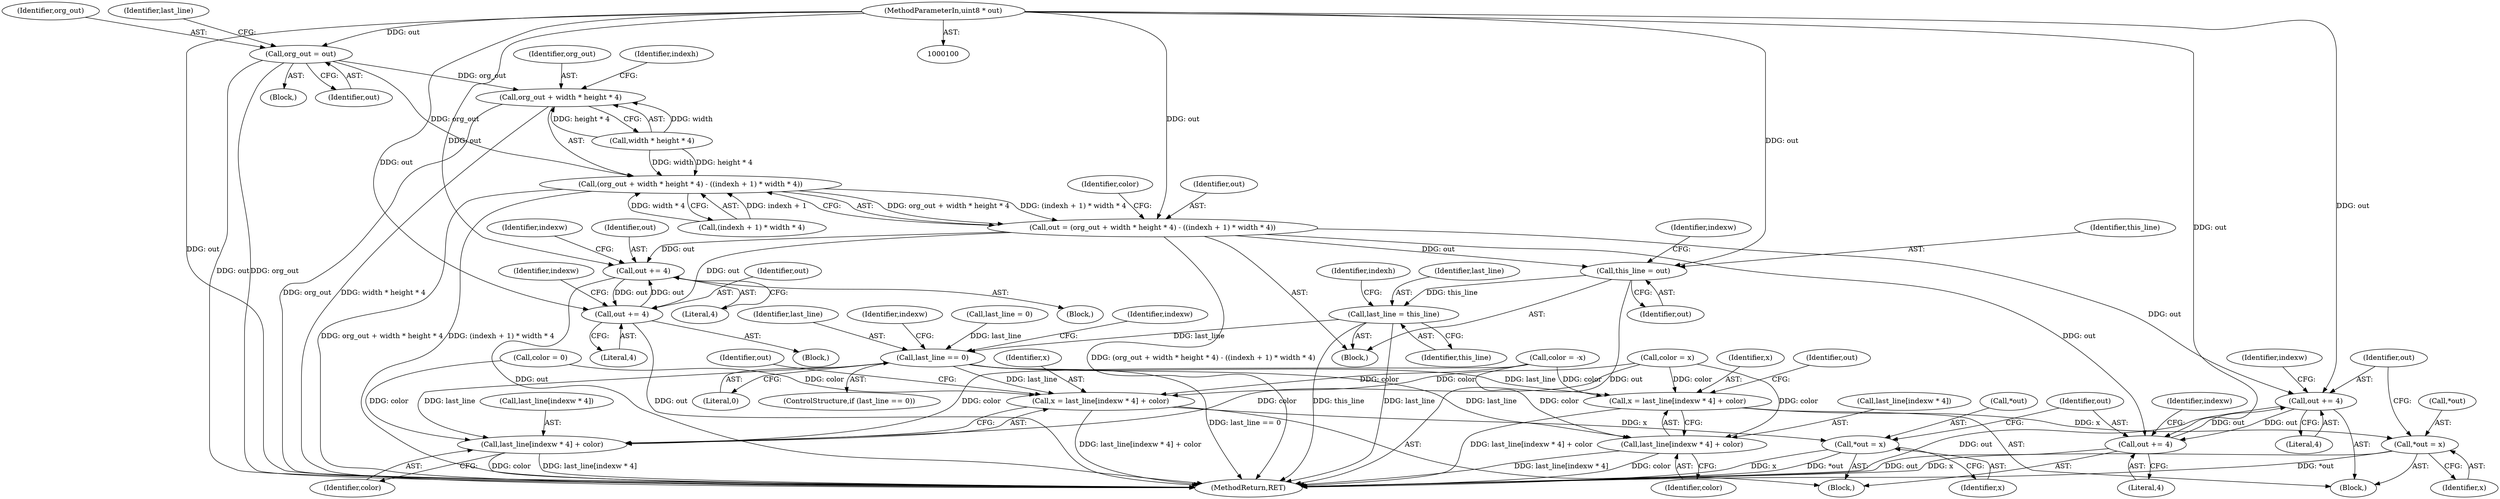digraph "0_rdesktop_4dca546d04321a610c1835010b5dad85163b65e1_0@pointer" {
"1000124" [label="(Call,org_out = out)"];
"1000104" [label="(MethodParameterIn,uint8 * out)"];
"1000140" [label="(Call,(org_out + width * height * 4) - ((indexh + 1) * width * 4))"];
"1000138" [label="(Call,out = (org_out + width * height * 4) - ((indexh + 1) * width * 4))"];
"1000158" [label="(Call,this_line = out)"];
"1000378" [label="(Call,last_line = this_line)"];
"1000165" [label="(Call,last_line == 0)"];
"1000331" [label="(Call,x = last_line[indexw * 4] + color)"];
"1000340" [label="(Call,*out = x)"];
"1000333" [label="(Call,last_line[indexw * 4] + color)"];
"1000356" [label="(Call,x = last_line[indexw * 4] + color)"];
"1000365" [label="(Call,*out = x)"];
"1000358" [label="(Call,last_line[indexw * 4] + color)"];
"1000225" [label="(Call,out += 4)"];
"1000241" [label="(Call,out += 4)"];
"1000344" [label="(Call,out += 4)"];
"1000369" [label="(Call,out += 4)"];
"1000141" [label="(Call,org_out + width * height * 4)"];
"1000341" [label="(Call,*out)"];
"1000378" [label="(Call,last_line = this_line)"];
"1000155" [label="(Call,color = 0)"];
"1000236" [label="(Block,)"];
"1000339" [label="(Identifier,color)"];
"1000368" [label="(Identifier,x)"];
"1000142" [label="(Identifier,org_out)"];
"1000344" [label="(Call,out += 4)"];
"1000167" [label="(Literal,0)"];
"1000332" [label="(Identifier,x)"];
"1000342" [label="(Identifier,out)"];
"1000127" [label="(Call,last_line = 0)"];
"1000348" [label="(Identifier,indexw)"];
"1000334" [label="(Call,last_line[indexw * 4])"];
"1000331" [label="(Call,x = last_line[indexw * 4] + color)"];
"1000328" [label="(Call,color = x)"];
"1000216" [label="(Block,)"];
"1000358" [label="(Call,last_line[indexw * 4] + color)"];
"1000355" [label="(Block,)"];
"1000252" [label="(Identifier,indexw)"];
"1000369" [label="(Call,out += 4)"];
"1000158" [label="(Call,this_line = out)"];
"1000137" [label="(Block,)"];
"1000373" [label="(Identifier,indexw)"];
"1000126" [label="(Identifier,out)"];
"1000138" [label="(Call,out = (org_out + width * height * 4) - ((indexh + 1) * width * 4))"];
"1000225" [label="(Call,out += 4)"];
"1000148" [label="(Call,(indexh + 1) * width * 4)"];
"1000159" [label="(Identifier,this_line)"];
"1000164" [label="(ControlStructure,if (last_line == 0))"];
"1000143" [label="(Call,width * height * 4)"];
"1000162" [label="(Identifier,indexw)"];
"1000356" [label="(Call,x = last_line[indexw * 4] + color)"];
"1000379" [label="(Identifier,last_line)"];
"1000297" [label="(Block,)"];
"1000367" [label="(Identifier,out)"];
"1000243" [label="(Literal,4)"];
"1000125" [label="(Identifier,org_out)"];
"1000229" [label="(Identifier,indexw)"];
"1000340" [label="(Call,*out = x)"];
"1000359" [label="(Call,last_line[indexw * 4])"];
"1000242" [label="(Identifier,out)"];
"1000160" [label="(Identifier,out)"];
"1000166" [label="(Identifier,last_line)"];
"1000366" [label="(Call,*out)"];
"1000106" [label="(Block,)"];
"1000150" [label="(Identifier,indexh)"];
"1000135" [label="(Identifier,indexh)"];
"1000245" [label="(Identifier,indexw)"];
"1000241" [label="(Call,out += 4)"];
"1000139" [label="(Identifier,out)"];
"1000165" [label="(Call,last_line == 0)"];
"1000357" [label="(Identifier,x)"];
"1000227" [label="(Literal,4)"];
"1000387" [label="(MethodReturn,RET)"];
"1000346" [label="(Literal,4)"];
"1000124" [label="(Call,org_out = out)"];
"1000364" [label="(Identifier,color)"];
"1000128" [label="(Identifier,last_line)"];
"1000345" [label="(Identifier,out)"];
"1000333" [label="(Call,last_line[indexw * 4] + color)"];
"1000104" [label="(MethodParameterIn,uint8 * out)"];
"1000380" [label="(Identifier,this_line)"];
"1000140" [label="(Call,(org_out + width * height * 4) - ((indexh + 1) * width * 4))"];
"1000371" [label="(Literal,4)"];
"1000156" [label="(Identifier,color)"];
"1000317" [label="(Call,color = -x)"];
"1000141" [label="(Call,org_out + width * height * 4)"];
"1000226" [label="(Identifier,out)"];
"1000171" [label="(Identifier,indexw)"];
"1000370" [label="(Identifier,out)"];
"1000365" [label="(Call,*out = x)"];
"1000343" [label="(Identifier,x)"];
"1000124" -> "1000106"  [label="AST: "];
"1000124" -> "1000126"  [label="CFG: "];
"1000125" -> "1000124"  [label="AST: "];
"1000126" -> "1000124"  [label="AST: "];
"1000128" -> "1000124"  [label="CFG: "];
"1000124" -> "1000387"  [label="DDG: out"];
"1000124" -> "1000387"  [label="DDG: org_out"];
"1000104" -> "1000124"  [label="DDG: out"];
"1000124" -> "1000140"  [label="DDG: org_out"];
"1000124" -> "1000141"  [label="DDG: org_out"];
"1000104" -> "1000100"  [label="AST: "];
"1000104" -> "1000387"  [label="DDG: out"];
"1000104" -> "1000138"  [label="DDG: out"];
"1000104" -> "1000158"  [label="DDG: out"];
"1000104" -> "1000225"  [label="DDG: out"];
"1000104" -> "1000241"  [label="DDG: out"];
"1000104" -> "1000344"  [label="DDG: out"];
"1000104" -> "1000369"  [label="DDG: out"];
"1000140" -> "1000138"  [label="AST: "];
"1000140" -> "1000148"  [label="CFG: "];
"1000141" -> "1000140"  [label="AST: "];
"1000148" -> "1000140"  [label="AST: "];
"1000138" -> "1000140"  [label="CFG: "];
"1000140" -> "1000387"  [label="DDG: org_out + width * height * 4"];
"1000140" -> "1000387"  [label="DDG: (indexh + 1) * width * 4"];
"1000140" -> "1000138"  [label="DDG: org_out + width * height * 4"];
"1000140" -> "1000138"  [label="DDG: (indexh + 1) * width * 4"];
"1000143" -> "1000140"  [label="DDG: width"];
"1000143" -> "1000140"  [label="DDG: height * 4"];
"1000148" -> "1000140"  [label="DDG: indexh + 1"];
"1000148" -> "1000140"  [label="DDG: width * 4"];
"1000138" -> "1000137"  [label="AST: "];
"1000139" -> "1000138"  [label="AST: "];
"1000156" -> "1000138"  [label="CFG: "];
"1000138" -> "1000387"  [label="DDG: (org_out + width * height * 4) - ((indexh + 1) * width * 4)"];
"1000138" -> "1000158"  [label="DDG: out"];
"1000138" -> "1000225"  [label="DDG: out"];
"1000138" -> "1000241"  [label="DDG: out"];
"1000138" -> "1000344"  [label="DDG: out"];
"1000138" -> "1000369"  [label="DDG: out"];
"1000158" -> "1000137"  [label="AST: "];
"1000158" -> "1000160"  [label="CFG: "];
"1000159" -> "1000158"  [label="AST: "];
"1000160" -> "1000158"  [label="AST: "];
"1000162" -> "1000158"  [label="CFG: "];
"1000158" -> "1000387"  [label="DDG: out"];
"1000158" -> "1000378"  [label="DDG: this_line"];
"1000378" -> "1000137"  [label="AST: "];
"1000378" -> "1000380"  [label="CFG: "];
"1000379" -> "1000378"  [label="AST: "];
"1000380" -> "1000378"  [label="AST: "];
"1000135" -> "1000378"  [label="CFG: "];
"1000378" -> "1000387"  [label="DDG: this_line"];
"1000378" -> "1000387"  [label="DDG: last_line"];
"1000378" -> "1000165"  [label="DDG: last_line"];
"1000165" -> "1000164"  [label="AST: "];
"1000165" -> "1000167"  [label="CFG: "];
"1000166" -> "1000165"  [label="AST: "];
"1000167" -> "1000165"  [label="AST: "];
"1000171" -> "1000165"  [label="CFG: "];
"1000252" -> "1000165"  [label="CFG: "];
"1000165" -> "1000387"  [label="DDG: last_line == 0"];
"1000127" -> "1000165"  [label="DDG: last_line"];
"1000165" -> "1000331"  [label="DDG: last_line"];
"1000165" -> "1000333"  [label="DDG: last_line"];
"1000165" -> "1000356"  [label="DDG: last_line"];
"1000165" -> "1000358"  [label="DDG: last_line"];
"1000331" -> "1000297"  [label="AST: "];
"1000331" -> "1000333"  [label="CFG: "];
"1000332" -> "1000331"  [label="AST: "];
"1000333" -> "1000331"  [label="AST: "];
"1000342" -> "1000331"  [label="CFG: "];
"1000331" -> "1000387"  [label="DDG: last_line[indexw * 4] + color"];
"1000317" -> "1000331"  [label="DDG: color"];
"1000328" -> "1000331"  [label="DDG: color"];
"1000331" -> "1000340"  [label="DDG: x"];
"1000340" -> "1000297"  [label="AST: "];
"1000340" -> "1000343"  [label="CFG: "];
"1000341" -> "1000340"  [label="AST: "];
"1000343" -> "1000340"  [label="AST: "];
"1000345" -> "1000340"  [label="CFG: "];
"1000340" -> "1000387"  [label="DDG: x"];
"1000340" -> "1000387"  [label="DDG: *out"];
"1000333" -> "1000339"  [label="CFG: "];
"1000334" -> "1000333"  [label="AST: "];
"1000339" -> "1000333"  [label="AST: "];
"1000333" -> "1000387"  [label="DDG: last_line[indexw * 4]"];
"1000333" -> "1000387"  [label="DDG: color"];
"1000317" -> "1000333"  [label="DDG: color"];
"1000328" -> "1000333"  [label="DDG: color"];
"1000356" -> "1000355"  [label="AST: "];
"1000356" -> "1000358"  [label="CFG: "];
"1000357" -> "1000356"  [label="AST: "];
"1000358" -> "1000356"  [label="AST: "];
"1000367" -> "1000356"  [label="CFG: "];
"1000356" -> "1000387"  [label="DDG: last_line[indexw * 4] + color"];
"1000155" -> "1000356"  [label="DDG: color"];
"1000317" -> "1000356"  [label="DDG: color"];
"1000328" -> "1000356"  [label="DDG: color"];
"1000356" -> "1000365"  [label="DDG: x"];
"1000365" -> "1000355"  [label="AST: "];
"1000365" -> "1000368"  [label="CFG: "];
"1000366" -> "1000365"  [label="AST: "];
"1000368" -> "1000365"  [label="AST: "];
"1000370" -> "1000365"  [label="CFG: "];
"1000365" -> "1000387"  [label="DDG: x"];
"1000365" -> "1000387"  [label="DDG: *out"];
"1000358" -> "1000364"  [label="CFG: "];
"1000359" -> "1000358"  [label="AST: "];
"1000364" -> "1000358"  [label="AST: "];
"1000358" -> "1000387"  [label="DDG: color"];
"1000358" -> "1000387"  [label="DDG: last_line[indexw * 4]"];
"1000155" -> "1000358"  [label="DDG: color"];
"1000317" -> "1000358"  [label="DDG: color"];
"1000328" -> "1000358"  [label="DDG: color"];
"1000225" -> "1000216"  [label="AST: "];
"1000225" -> "1000227"  [label="CFG: "];
"1000226" -> "1000225"  [label="AST: "];
"1000227" -> "1000225"  [label="AST: "];
"1000229" -> "1000225"  [label="CFG: "];
"1000225" -> "1000387"  [label="DDG: out"];
"1000241" -> "1000225"  [label="DDG: out"];
"1000225" -> "1000241"  [label="DDG: out"];
"1000241" -> "1000236"  [label="AST: "];
"1000241" -> "1000243"  [label="CFG: "];
"1000242" -> "1000241"  [label="AST: "];
"1000243" -> "1000241"  [label="AST: "];
"1000245" -> "1000241"  [label="CFG: "];
"1000241" -> "1000387"  [label="DDG: out"];
"1000344" -> "1000297"  [label="AST: "];
"1000344" -> "1000346"  [label="CFG: "];
"1000345" -> "1000344"  [label="AST: "];
"1000346" -> "1000344"  [label="AST: "];
"1000348" -> "1000344"  [label="CFG: "];
"1000344" -> "1000387"  [label="DDG: out"];
"1000369" -> "1000344"  [label="DDG: out"];
"1000344" -> "1000369"  [label="DDG: out"];
"1000369" -> "1000355"  [label="AST: "];
"1000369" -> "1000371"  [label="CFG: "];
"1000370" -> "1000369"  [label="AST: "];
"1000371" -> "1000369"  [label="AST: "];
"1000373" -> "1000369"  [label="CFG: "];
"1000369" -> "1000387"  [label="DDG: out"];
"1000141" -> "1000143"  [label="CFG: "];
"1000142" -> "1000141"  [label="AST: "];
"1000143" -> "1000141"  [label="AST: "];
"1000150" -> "1000141"  [label="CFG: "];
"1000141" -> "1000387"  [label="DDG: org_out"];
"1000141" -> "1000387"  [label="DDG: width * height * 4"];
"1000143" -> "1000141"  [label="DDG: width"];
"1000143" -> "1000141"  [label="DDG: height * 4"];
}
